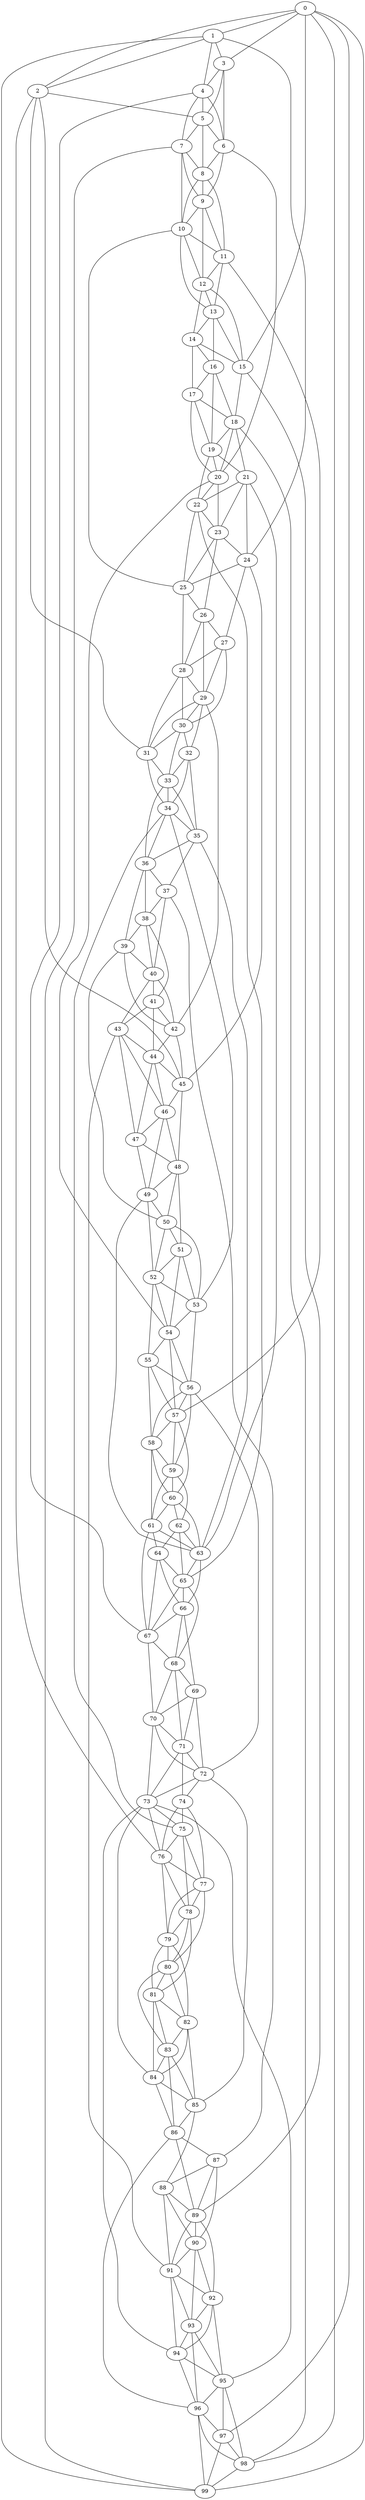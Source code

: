 strict graph "watts_strogatz_graph(100,6,0.1)" {
0;
1;
2;
3;
4;
5;
6;
7;
8;
9;
10;
11;
12;
13;
14;
15;
16;
17;
18;
19;
20;
21;
22;
23;
24;
25;
26;
27;
28;
29;
30;
31;
32;
33;
34;
35;
36;
37;
38;
39;
40;
41;
42;
43;
44;
45;
46;
47;
48;
49;
50;
51;
52;
53;
54;
55;
56;
57;
58;
59;
60;
61;
62;
63;
64;
65;
66;
67;
68;
69;
70;
71;
72;
73;
74;
75;
76;
77;
78;
79;
80;
81;
82;
83;
84;
85;
86;
87;
88;
89;
90;
91;
92;
93;
94;
95;
96;
97;
98;
99;
0 -- 1  [is_available=True, prob="1.0"];
0 -- 2  [is_available=True, prob="0.887256002735"];
0 -- 3  [is_available=True, prob="1.0"];
0 -- 97  [is_available=True, prob="0.36748484574"];
0 -- 98  [is_available=True, prob="0.39728159177"];
0 -- 15  [is_available=True, prob="0.713596521703"];
0 -- 99  [is_available=True, prob="0.575332462504"];
1 -- 2  [is_available=True, prob="0.0486562777327"];
1 -- 99  [is_available=True, prob="0.553626451924"];
1 -- 4  [is_available=True, prob="0.939646577789"];
1 -- 3  [is_available=True, prob="0.500501545456"];
1 -- 24  [is_available=True, prob="0.00951991626564"];
2 -- 5  [is_available=True, prob="1.0"];
2 -- 76  [is_available=True, prob="0.274629231017"];
2 -- 45  [is_available=True, prob="0.405163396857"];
2 -- 31  [is_available=True, prob="0.287909872565"];
3 -- 4  [is_available=True, prob="0.303708443594"];
3 -- 5  [is_available=True, prob="0.683790389688"];
3 -- 6  [is_available=True, prob="0.905302043792"];
4 -- 5  [is_available=True, prob="0.945364171715"];
4 -- 6  [is_available=True, prob="0.292788607058"];
4 -- 7  [is_available=True, prob="1.0"];
4 -- 67  [is_available=True, prob="0.759126138858"];
5 -- 6  [is_available=True, prob="0.328091439533"];
5 -- 7  [is_available=True, prob="0.424829284409"];
5 -- 8  [is_available=True, prob="0.898029722576"];
6 -- 8  [is_available=True, prob="0.0681352407069"];
6 -- 9  [is_available=True, prob="1.0"];
6 -- 20  [is_available=True, prob="0.226664430667"];
7 -- 99  [is_available=True, prob="0.467564952969"];
7 -- 8  [is_available=True, prob="0.422759026138"];
7 -- 9  [is_available=True, prob="0.686745930352"];
7 -- 10  [is_available=True, prob="0.839573047028"];
8 -- 9  [is_available=True, prob="0.902587028527"];
8 -- 10  [is_available=True, prob="1.0"];
8 -- 11  [is_available=True, prob="0.206540724201"];
9 -- 10  [is_available=True, prob="0.982223113123"];
9 -- 11  [is_available=True, prob="0.601094511645"];
9 -- 12  [is_available=True, prob="0.130559258118"];
10 -- 11  [is_available=True, prob="1.0"];
10 -- 12  [is_available=True, prob="0.244115312646"];
10 -- 13  [is_available=True, prob="0.373471114691"];
10 -- 25  [is_available=True, prob="0.277742411983"];
11 -- 12  [is_available=True, prob="0.999502021323"];
11 -- 13  [is_available=True, prob="0.019568618378"];
11 -- 57  [is_available=True, prob="1.0"];
12 -- 13  [is_available=True, prob="0.475379795079"];
12 -- 14  [is_available=True, prob="0.0799380362784"];
12 -- 15  [is_available=True, prob="0.936475828641"];
13 -- 14  [is_available=True, prob="0.663357184401"];
13 -- 15  [is_available=True, prob="0.621488803641"];
13 -- 16  [is_available=True, prob="0.44513534062"];
14 -- 15  [is_available=True, prob="1.0"];
14 -- 16  [is_available=True, prob="0.503184634614"];
14 -- 17  [is_available=True, prob="0.779791322689"];
15 -- 18  [is_available=True, prob="1.0"];
15 -- 89  [is_available=True, prob="0.684826536614"];
16 -- 17  [is_available=True, prob="1.0"];
16 -- 18  [is_available=True, prob="0.598822673762"];
16 -- 19  [is_available=True, prob="1.0"];
17 -- 18  [is_available=True, prob="0.586362712086"];
17 -- 19  [is_available=True, prob="0.351443702059"];
17 -- 20  [is_available=True, prob="0.949345861519"];
18 -- 98  [is_available=True, prob="0.996487018374"];
18 -- 19  [is_available=True, prob="0.883077754265"];
18 -- 20  [is_available=True, prob="0.148081198165"];
18 -- 21  [is_available=True, prob="0.64014080575"];
19 -- 20  [is_available=True, prob="0.158600403811"];
19 -- 21  [is_available=True, prob="1.0"];
19 -- 22  [is_available=True, prob="0.950391563626"];
20 -- 54  [is_available=True, prob="0.992321139676"];
20 -- 22  [is_available=True, prob="0.917899986109"];
20 -- 23  [is_available=True, prob="1.0"];
21 -- 22  [is_available=True, prob="0.714610458588"];
21 -- 23  [is_available=True, prob="0.839145318557"];
21 -- 24  [is_available=True, prob="0.346660133119"];
21 -- 63  [is_available=True, prob="1.0"];
22 -- 65  [is_available=True, prob="0.0610421403265"];
22 -- 23  [is_available=True, prob="0.32894194687"];
22 -- 25  [is_available=True, prob="1.0"];
23 -- 24  [is_available=True, prob="0.273223499679"];
23 -- 25  [is_available=True, prob="0.892897432911"];
23 -- 26  [is_available=True, prob="1.0"];
24 -- 45  [is_available=True, prob="1.0"];
24 -- 25  [is_available=True, prob="0.945023843185"];
24 -- 27  [is_available=True, prob="0.758023402474"];
25 -- 26  [is_available=True, prob="0.244541625933"];
25 -- 28  [is_available=True, prob="0.48098855778"];
26 -- 27  [is_available=True, prob="1.0"];
26 -- 28  [is_available=True, prob="0.826735324694"];
26 -- 29  [is_available=True, prob="0.811856513743"];
27 -- 28  [is_available=True, prob="1.0"];
27 -- 29  [is_available=True, prob="0.561409242444"];
27 -- 30  [is_available=True, prob="1.0"];
28 -- 29  [is_available=True, prob="0.79150913908"];
28 -- 30  [is_available=True, prob="0.463232355854"];
28 -- 31  [is_available=True, prob="1.0"];
29 -- 32  [is_available=True, prob="0.27698698326"];
29 -- 42  [is_available=True, prob="0.219489648701"];
29 -- 30  [is_available=True, prob="0.549660137038"];
29 -- 31  [is_available=True, prob="1.0"];
30 -- 32  [is_available=True, prob="1.0"];
30 -- 33  [is_available=True, prob="1.0"];
30 -- 31  [is_available=True, prob="0.580368410872"];
31 -- 33  [is_available=True, prob="0.36435594112"];
31 -- 34  [is_available=True, prob="0.850422973458"];
32 -- 33  [is_available=True, prob="0.928265952874"];
32 -- 34  [is_available=True, prob="0.640841933578"];
32 -- 35  [is_available=True, prob="0.636361931577"];
33 -- 34  [is_available=True, prob="1.0"];
33 -- 35  [is_available=True, prob="0.826142961304"];
33 -- 36  [is_available=True, prob="0.143570181628"];
34 -- 35  [is_available=True, prob="1.0"];
34 -- 36  [is_available=True, prob="0.255461244397"];
34 -- 75  [is_available=True, prob="0.717204417612"];
34 -- 53  [is_available=True, prob="0.633716157988"];
35 -- 36  [is_available=True, prob="0.625184677053"];
35 -- 37  [is_available=True, prob="0.824706637126"];
35 -- 63  [is_available=True, prob="0.810500538174"];
36 -- 37  [is_available=True, prob="1.0"];
36 -- 38  [is_available=True, prob="0.0329940999201"];
36 -- 39  [is_available=True, prob="1.0"];
37 -- 38  [is_available=True, prob="0.312908486722"];
37 -- 40  [is_available=True, prob="1.0"];
37 -- 87  [is_available=True, prob="1.0"];
38 -- 39  [is_available=True, prob="0.727018696149"];
38 -- 40  [is_available=True, prob="0.983423590249"];
38 -- 41  [is_available=True, prob="0.122277385699"];
39 -- 40  [is_available=True, prob="0.484813457683"];
39 -- 42  [is_available=True, prob="0.773381082035"];
39 -- 50  [is_available=True, prob="0.276828558803"];
40 -- 41  [is_available=True, prob="0.194797883865"];
40 -- 42  [is_available=True, prob="0.639146279457"];
40 -- 43  [is_available=True, prob="1.0"];
41 -- 42  [is_available=True, prob="0.490320352165"];
41 -- 43  [is_available=True, prob="0.185269117517"];
41 -- 44  [is_available=True, prob="0.555826980097"];
42 -- 44  [is_available=True, prob="0.0355992912271"];
42 -- 45  [is_available=True, prob="0.661476290372"];
43 -- 44  [is_available=True, prob="0.209476248251"];
43 -- 46  [is_available=True, prob="0.257413445706"];
43 -- 47  [is_available=True, prob="0.672007913981"];
43 -- 91  [is_available=True, prob="0.70746436259"];
44 -- 45  [is_available=True, prob="0.491076890295"];
44 -- 46  [is_available=True, prob="0.734879623751"];
44 -- 47  [is_available=True, prob="1.0"];
45 -- 46  [is_available=True, prob="0.529427357309"];
45 -- 48  [is_available=True, prob="0.416124126672"];
46 -- 47  [is_available=True, prob="0.0862610918478"];
46 -- 48  [is_available=True, prob="0.0663015112996"];
46 -- 49  [is_available=True, prob="0.983380815949"];
47 -- 48  [is_available=True, prob="0.912959100896"];
47 -- 49  [is_available=True, prob="0.136537093497"];
48 -- 49  [is_available=True, prob="0.394514254814"];
48 -- 50  [is_available=True, prob="1.0"];
48 -- 51  [is_available=True, prob="1.0"];
49 -- 50  [is_available=True, prob="1.0"];
49 -- 52  [is_available=True, prob="0.54350221878"];
49 -- 63  [is_available=True, prob="0.792956204569"];
50 -- 51  [is_available=True, prob="0.427817679401"];
50 -- 52  [is_available=True, prob="0.535874294526"];
50 -- 53  [is_available=True, prob="0.370484058074"];
51 -- 52  [is_available=True, prob="1.0"];
51 -- 53  [is_available=True, prob="0.0194219486387"];
51 -- 54  [is_available=True, prob="0.71180157763"];
52 -- 53  [is_available=True, prob="0.244005670577"];
52 -- 54  [is_available=True, prob="0.047534064953"];
52 -- 55  [is_available=True, prob="0.868494310096"];
53 -- 54  [is_available=True, prob="0.992717809168"];
53 -- 56  [is_available=True, prob="1.0"];
54 -- 55  [is_available=True, prob="0.669767280559"];
54 -- 56  [is_available=True, prob="0.0923217362448"];
54 -- 57  [is_available=True, prob="0.586361513178"];
55 -- 56  [is_available=True, prob="1.0"];
55 -- 57  [is_available=True, prob="0.366434124781"];
55 -- 58  [is_available=True, prob="0.992570202419"];
56 -- 72  [is_available=True, prob="1.0"];
56 -- 57  [is_available=True, prob="1.0"];
56 -- 58  [is_available=True, prob="0.541994156679"];
56 -- 59  [is_available=True, prob="0.358405509923"];
57 -- 58  [is_available=True, prob="0.749782510504"];
57 -- 59  [is_available=True, prob="0.196976931674"];
57 -- 60  [is_available=True, prob="0.435880117344"];
58 -- 59  [is_available=True, prob="0.951658543367"];
58 -- 60  [is_available=True, prob="0.809400115935"];
58 -- 61  [is_available=True, prob="1.0"];
59 -- 60  [is_available=True, prob="0.196222085372"];
59 -- 61  [is_available=True, prob="1.0"];
59 -- 62  [is_available=True, prob="0.060019889678"];
60 -- 61  [is_available=True, prob="0.723905346955"];
60 -- 62  [is_available=True, prob="1.0"];
60 -- 63  [is_available=True, prob="0.70346726535"];
61 -- 64  [is_available=True, prob="0.977760481287"];
61 -- 67  [is_available=True, prob="1.0"];
61 -- 63  [is_available=True, prob="1.0"];
62 -- 64  [is_available=True, prob="0.333541213078"];
62 -- 65  [is_available=True, prob="1.0"];
62 -- 63  [is_available=True, prob="0.173922676396"];
63 -- 65  [is_available=True, prob="0.385045042303"];
63 -- 66  [is_available=True, prob="0.78942415113"];
64 -- 65  [is_available=True, prob="0.985959919774"];
64 -- 66  [is_available=True, prob="0.689821507817"];
64 -- 67  [is_available=True, prob="1.0"];
65 -- 66  [is_available=True, prob="0.384219287916"];
65 -- 67  [is_available=True, prob="0.74180093587"];
65 -- 68  [is_available=True, prob="0.389621159109"];
66 -- 67  [is_available=True, prob="0.218922732228"];
66 -- 68  [is_available=True, prob="0.893238825795"];
66 -- 69  [is_available=True, prob="0.559123132155"];
67 -- 68  [is_available=True, prob="0.0736873108652"];
67 -- 70  [is_available=True, prob="0.21108832079"];
68 -- 69  [is_available=True, prob="0.284439207198"];
68 -- 70  [is_available=True, prob="0.900107074644"];
68 -- 71  [is_available=True, prob="0.76270780169"];
69 -- 70  [is_available=True, prob="1.0"];
69 -- 71  [is_available=True, prob="0.837462641743"];
69 -- 72  [is_available=True, prob="0.196244759014"];
70 -- 71  [is_available=True, prob="0.0923983502721"];
70 -- 72  [is_available=True, prob="0.904189075076"];
70 -- 73  [is_available=True, prob="0.380594022139"];
71 -- 72  [is_available=True, prob="0.0569269939908"];
71 -- 73  [is_available=True, prob="0.0457103928233"];
71 -- 74  [is_available=True, prob="0.14229855438"];
72 -- 73  [is_available=True, prob="0.0381198889647"];
72 -- 74  [is_available=True, prob="1.0"];
72 -- 85  [is_available=True, prob="1.0"];
73 -- 75  [is_available=True, prob="0.749181145785"];
73 -- 76  [is_available=True, prob="0.219850383365"];
73 -- 84  [is_available=True, prob="1.0"];
73 -- 94  [is_available=True, prob="0.167812450538"];
73 -- 95  [is_available=True, prob="1.0"];
74 -- 75  [is_available=True, prob="0.974563965409"];
74 -- 76  [is_available=True, prob="0.485554408503"];
74 -- 77  [is_available=True, prob="0.450467764336"];
75 -- 76  [is_available=True, prob="0.550644104491"];
75 -- 77  [is_available=True, prob="0.678724784493"];
75 -- 78  [is_available=True, prob="1.0"];
76 -- 77  [is_available=True, prob="0.147659101257"];
76 -- 78  [is_available=True, prob="0.19610816502"];
76 -- 79  [is_available=True, prob="0.870816115544"];
77 -- 78  [is_available=True, prob="0.808038695155"];
77 -- 79  [is_available=True, prob="0.166863865769"];
77 -- 80  [is_available=True, prob="1.0"];
78 -- 79  [is_available=True, prob="1.0"];
78 -- 80  [is_available=True, prob="0.109537260742"];
78 -- 81  [is_available=True, prob="0.18403365872"];
79 -- 80  [is_available=True, prob="0.436296163429"];
79 -- 81  [is_available=True, prob="0.749449102757"];
79 -- 82  [is_available=True, prob="1.0"];
80 -- 81  [is_available=True, prob="0.290924709452"];
80 -- 82  [is_available=True, prob="1.0"];
80 -- 83  [is_available=True, prob="0.644040085908"];
81 -- 82  [is_available=True, prob="0.767949159058"];
81 -- 83  [is_available=True, prob="0.775884249482"];
81 -- 84  [is_available=True, prob="0.679443427212"];
82 -- 83  [is_available=True, prob="0.144918385886"];
82 -- 84  [is_available=True, prob="1.0"];
82 -- 85  [is_available=True, prob="0.4914722821"];
83 -- 84  [is_available=True, prob="1.0"];
83 -- 85  [is_available=True, prob="1.0"];
83 -- 86  [is_available=True, prob="1.0"];
84 -- 85  [is_available=True, prob="1.0"];
84 -- 86  [is_available=True, prob="0.739740433877"];
85 -- 86  [is_available=True, prob="0.364932120681"];
85 -- 88  [is_available=True, prob="0.359696348378"];
86 -- 96  [is_available=True, prob="0.119859824667"];
86 -- 87  [is_available=True, prob="0.285864381242"];
86 -- 89  [is_available=True, prob="0.488212810517"];
87 -- 88  [is_available=True, prob="0.582776618595"];
87 -- 89  [is_available=True, prob="0.775154605778"];
87 -- 90  [is_available=True, prob="0.880288889404"];
88 -- 89  [is_available=True, prob="0.0365386392262"];
88 -- 90  [is_available=True, prob="0.906173906937"];
88 -- 91  [is_available=True, prob="0.0742373175132"];
89 -- 90  [is_available=True, prob="0.412540730216"];
89 -- 91  [is_available=True, prob="0.209249105857"];
89 -- 92  [is_available=True, prob="0.215774606245"];
90 -- 91  [is_available=True, prob="0.846116378773"];
90 -- 92  [is_available=True, prob="1.0"];
90 -- 93  [is_available=True, prob="1.0"];
91 -- 92  [is_available=True, prob="0.458471689183"];
91 -- 93  [is_available=True, prob="0.04064126566"];
91 -- 94  [is_available=True, prob="0.701082005648"];
92 -- 93  [is_available=True, prob="0.621447739033"];
92 -- 94  [is_available=True, prob="0.620999906359"];
92 -- 95  [is_available=True, prob="1.0"];
93 -- 96  [is_available=True, prob="0.835766271292"];
93 -- 94  [is_available=True, prob="0.259709923855"];
93 -- 95  [is_available=True, prob="1.0"];
94 -- 96  [is_available=True, prob="1.0"];
94 -- 95  [is_available=True, prob="0.780527504044"];
95 -- 96  [is_available=True, prob="0.0251427991717"];
95 -- 97  [is_available=True, prob="0.980302612727"];
95 -- 98  [is_available=True, prob="0.905755690059"];
96 -- 97  [is_available=True, prob="1.0"];
96 -- 98  [is_available=True, prob="1.0"];
96 -- 99  [is_available=True, prob="0.336014628779"];
97 -- 98  [is_available=True, prob="0.739535874503"];
97 -- 99  [is_available=True, prob="0.270385877814"];
98 -- 99  [is_available=True, prob="0.361914769243"];
}
